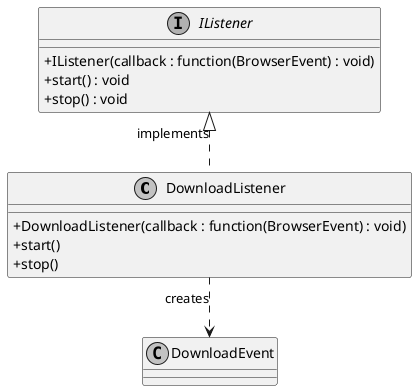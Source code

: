 @startuml
skinparam linetype ortho
skinparam monochrome true
skinparam classAttributeIconSize 0
class DownloadListener {
    + DownloadListener(callback : function(BrowserEvent) : void)
    + start()
    + stop()
}
interface IListener {
    + IListener(callback : function(BrowserEvent) : void)
    + start() : void
    + stop() : void
}
DownloadListener .UP.|> IListener : implements
DownloadListener ..> DownloadEvent : creates

@enduml
